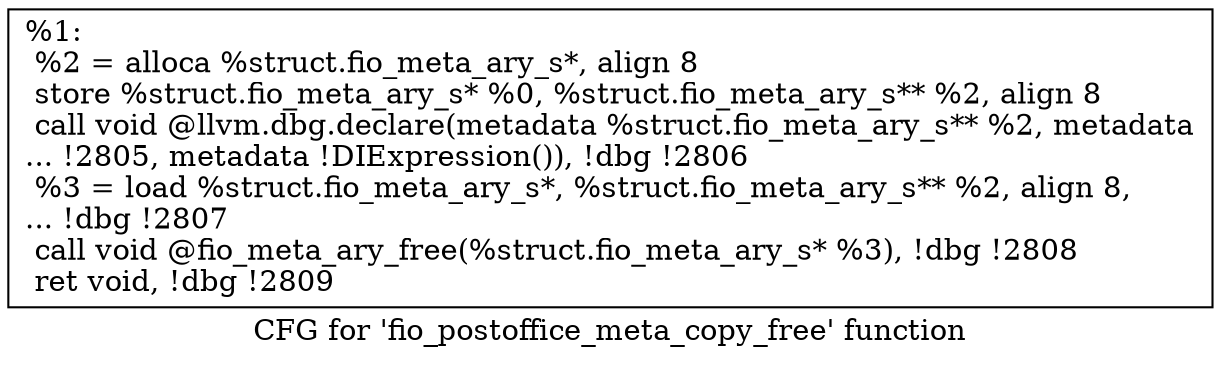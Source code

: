 digraph "CFG for 'fio_postoffice_meta_copy_free' function" {
	label="CFG for 'fio_postoffice_meta_copy_free' function";

	Node0x556851504c10 [shape=record,label="{%1:\l  %2 = alloca %struct.fio_meta_ary_s*, align 8\l  store %struct.fio_meta_ary_s* %0, %struct.fio_meta_ary_s** %2, align 8\l  call void @llvm.dbg.declare(metadata %struct.fio_meta_ary_s** %2, metadata\l... !2805, metadata !DIExpression()), !dbg !2806\l  %3 = load %struct.fio_meta_ary_s*, %struct.fio_meta_ary_s** %2, align 8,\l... !dbg !2807\l  call void @fio_meta_ary_free(%struct.fio_meta_ary_s* %3), !dbg !2808\l  ret void, !dbg !2809\l}"];
}
